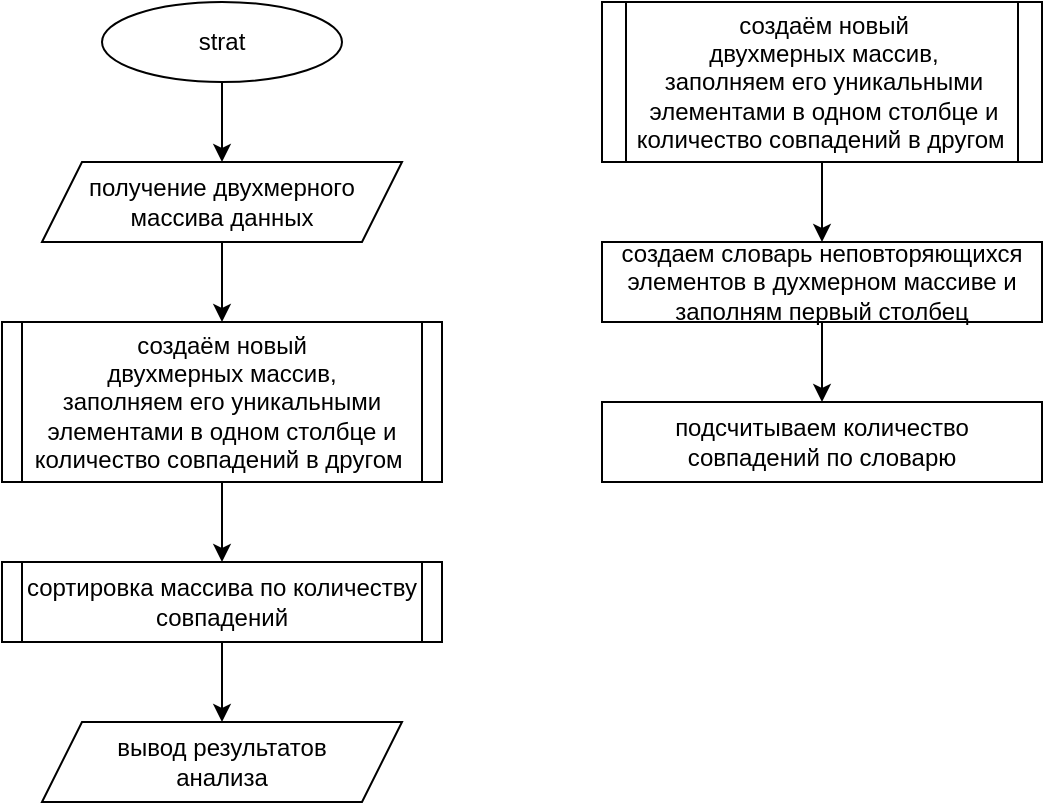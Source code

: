 <mxfile>
    <diagram id="HuOYSCnP7g43yloB8FQX" name="Page-1">
        <mxGraphModel dx="578" dy="902" grid="1" gridSize="10" guides="1" tooltips="1" connect="1" arrows="1" fold="1" page="1" pageScale="1" pageWidth="827" pageHeight="1169" math="0" shadow="0">
            <root>
                <mxCell id="0"/>
                <mxCell id="1" parent="0"/>
                <mxCell id="4" value="" style="edgeStyle=none;html=1;entryX=0.5;entryY=0;entryDx=0;entryDy=0;" edge="1" parent="1" source="2" target="10">
                    <mxGeometry relative="1" as="geometry">
                        <mxPoint x="140" y="70" as="targetPoint"/>
                    </mxGeometry>
                </mxCell>
                <mxCell id="2" value="strat" style="ellipse;whiteSpace=wrap;html=1;" vertex="1" parent="1">
                    <mxGeometry x="80" width="120" height="40" as="geometry"/>
                </mxCell>
                <mxCell id="6" value="" style="edgeStyle=none;html=1;" edge="1" parent="1">
                    <mxGeometry relative="1" as="geometry">
                        <mxPoint x="140" y="120" as="sourcePoint"/>
                        <mxPoint x="140" y="160" as="targetPoint"/>
                    </mxGeometry>
                </mxCell>
                <mxCell id="19" value="" style="edgeStyle=none;html=1;" edge="1" parent="1" source="7" target="18">
                    <mxGeometry relative="1" as="geometry"/>
                </mxCell>
                <mxCell id="7" value="создаём новый&lt;br&gt;двухмерных массив,&lt;br&gt;заполняем его уникальными элементами в одном столбце и количество совпадений в другом&amp;nbsp;" style="shape=process;whiteSpace=wrap;html=1;backgroundOutline=1;size=0.045;" vertex="1" parent="1">
                    <mxGeometry x="30" y="160" width="220" height="80" as="geometry"/>
                </mxCell>
                <mxCell id="10" value="&lt;span&gt;получение двухмерного массива данных&lt;/span&gt;" style="shape=parallelogram;perimeter=parallelogramPerimeter;whiteSpace=wrap;html=1;fixedSize=1;" vertex="1" parent="1">
                    <mxGeometry x="50" y="80" width="180" height="40" as="geometry"/>
                </mxCell>
                <mxCell id="11" value="вывод результатов&lt;br&gt;анализа" style="shape=parallelogram;perimeter=parallelogramPerimeter;whiteSpace=wrap;html=1;fixedSize=1;" vertex="1" parent="1">
                    <mxGeometry x="50" y="360" width="180" height="40" as="geometry"/>
                </mxCell>
                <mxCell id="15" value="" style="edgeStyle=none;html=1;" edge="1" parent="1" source="13" target="14">
                    <mxGeometry relative="1" as="geometry"/>
                </mxCell>
                <mxCell id="13" value="создаём новый&lt;br&gt;двухмерных массив,&lt;br&gt;заполняем его уникальными элементами в одном столбце и количество совпадений в другом&amp;nbsp;" style="shape=process;whiteSpace=wrap;html=1;backgroundOutline=1;size=0.056;" vertex="1" parent="1">
                    <mxGeometry x="330" width="220" height="80" as="geometry"/>
                </mxCell>
                <mxCell id="17" value="" style="edgeStyle=none;html=1;" edge="1" parent="1" source="14" target="16">
                    <mxGeometry relative="1" as="geometry"/>
                </mxCell>
                <mxCell id="14" value="создаем словарь неповторяющихся элементов в духмерном массиве и заполням первый столбец" style="whiteSpace=wrap;html=1;" vertex="1" parent="1">
                    <mxGeometry x="330" y="120" width="220" height="40" as="geometry"/>
                </mxCell>
                <mxCell id="16" value="подсчитываем количество&lt;br&gt;совпадений по словарю" style="whiteSpace=wrap;html=1;" vertex="1" parent="1">
                    <mxGeometry x="330" y="200" width="220" height="40" as="geometry"/>
                </mxCell>
                <mxCell id="20" value="" style="edgeStyle=none;html=1;" edge="1" parent="1" source="18" target="11">
                    <mxGeometry relative="1" as="geometry"/>
                </mxCell>
                <mxCell id="18" value="сортировка массива по количеству совпадений" style="shape=process;whiteSpace=wrap;html=1;backgroundOutline=1;size=0.045;" vertex="1" parent="1">
                    <mxGeometry x="30" y="280" width="220" height="40" as="geometry"/>
                </mxCell>
            </root>
        </mxGraphModel>
    </diagram>
</mxfile>